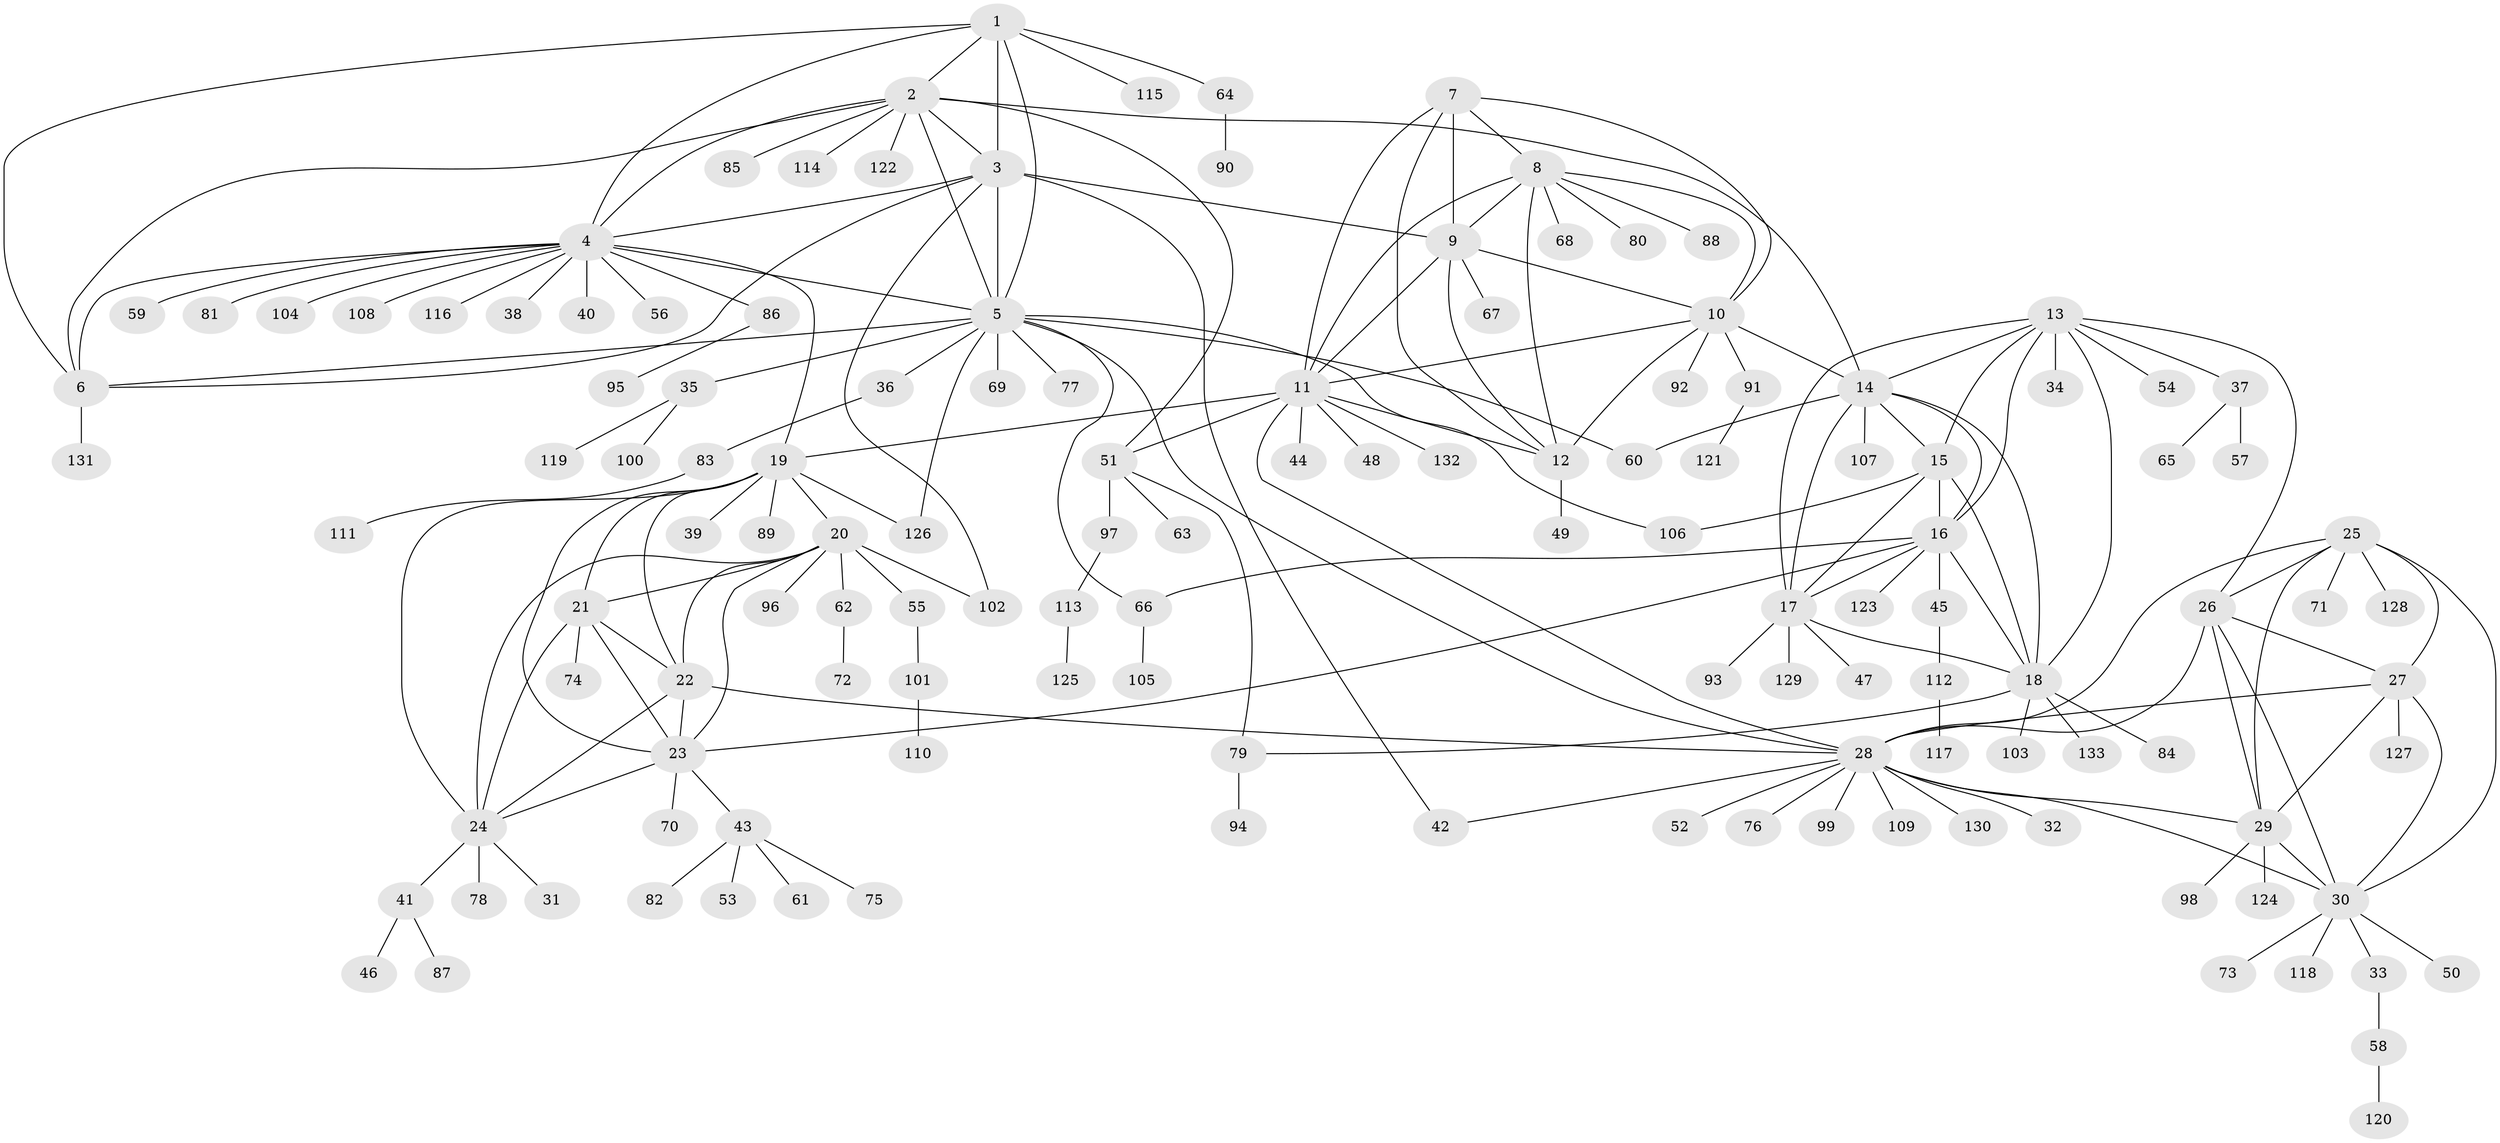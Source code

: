 // coarse degree distribution, {6: 0.030303030303030304, 10: 0.06060606060606061, 17: 0.015151515151515152, 4: 0.06060606060606061, 5: 0.030303030303030304, 8: 0.030303030303030304, 9: 0.015151515151515152, 7: 0.06060606060606061, 1: 0.6666666666666666, 2: 0.030303030303030304}
// Generated by graph-tools (version 1.1) at 2025/19/03/04/25 18:19:29]
// undirected, 133 vertices, 196 edges
graph export_dot {
graph [start="1"]
  node [color=gray90,style=filled];
  1;
  2;
  3;
  4;
  5;
  6;
  7;
  8;
  9;
  10;
  11;
  12;
  13;
  14;
  15;
  16;
  17;
  18;
  19;
  20;
  21;
  22;
  23;
  24;
  25;
  26;
  27;
  28;
  29;
  30;
  31;
  32;
  33;
  34;
  35;
  36;
  37;
  38;
  39;
  40;
  41;
  42;
  43;
  44;
  45;
  46;
  47;
  48;
  49;
  50;
  51;
  52;
  53;
  54;
  55;
  56;
  57;
  58;
  59;
  60;
  61;
  62;
  63;
  64;
  65;
  66;
  67;
  68;
  69;
  70;
  71;
  72;
  73;
  74;
  75;
  76;
  77;
  78;
  79;
  80;
  81;
  82;
  83;
  84;
  85;
  86;
  87;
  88;
  89;
  90;
  91;
  92;
  93;
  94;
  95;
  96;
  97;
  98;
  99;
  100;
  101;
  102;
  103;
  104;
  105;
  106;
  107;
  108;
  109;
  110;
  111;
  112;
  113;
  114;
  115;
  116;
  117;
  118;
  119;
  120;
  121;
  122;
  123;
  124;
  125;
  126;
  127;
  128;
  129;
  130;
  131;
  132;
  133;
  1 -- 2;
  1 -- 3;
  1 -- 4;
  1 -- 5;
  1 -- 6;
  1 -- 64;
  1 -- 115;
  2 -- 3;
  2 -- 4;
  2 -- 5;
  2 -- 6;
  2 -- 14;
  2 -- 51;
  2 -- 85;
  2 -- 114;
  2 -- 122;
  3 -- 4;
  3 -- 5;
  3 -- 6;
  3 -- 9;
  3 -- 42;
  3 -- 102;
  4 -- 5;
  4 -- 6;
  4 -- 19;
  4 -- 38;
  4 -- 40;
  4 -- 56;
  4 -- 59;
  4 -- 81;
  4 -- 86;
  4 -- 104;
  4 -- 108;
  4 -- 116;
  5 -- 6;
  5 -- 28;
  5 -- 35;
  5 -- 36;
  5 -- 60;
  5 -- 66;
  5 -- 69;
  5 -- 77;
  5 -- 106;
  5 -- 126;
  6 -- 131;
  7 -- 8;
  7 -- 9;
  7 -- 10;
  7 -- 11;
  7 -- 12;
  8 -- 9;
  8 -- 10;
  8 -- 11;
  8 -- 12;
  8 -- 68;
  8 -- 80;
  8 -- 88;
  9 -- 10;
  9 -- 11;
  9 -- 12;
  9 -- 67;
  10 -- 11;
  10 -- 12;
  10 -- 14;
  10 -- 91;
  10 -- 92;
  11 -- 12;
  11 -- 19;
  11 -- 28;
  11 -- 44;
  11 -- 48;
  11 -- 51;
  11 -- 132;
  12 -- 49;
  13 -- 14;
  13 -- 15;
  13 -- 16;
  13 -- 17;
  13 -- 18;
  13 -- 26;
  13 -- 34;
  13 -- 37;
  13 -- 54;
  14 -- 15;
  14 -- 16;
  14 -- 17;
  14 -- 18;
  14 -- 60;
  14 -- 107;
  15 -- 16;
  15 -- 17;
  15 -- 18;
  15 -- 106;
  16 -- 17;
  16 -- 18;
  16 -- 23;
  16 -- 45;
  16 -- 66;
  16 -- 123;
  17 -- 18;
  17 -- 47;
  17 -- 93;
  17 -- 129;
  18 -- 79;
  18 -- 84;
  18 -- 103;
  18 -- 133;
  19 -- 20;
  19 -- 21;
  19 -- 22;
  19 -- 23;
  19 -- 24;
  19 -- 39;
  19 -- 89;
  19 -- 126;
  20 -- 21;
  20 -- 22;
  20 -- 23;
  20 -- 24;
  20 -- 55;
  20 -- 62;
  20 -- 96;
  20 -- 102;
  21 -- 22;
  21 -- 23;
  21 -- 24;
  21 -- 74;
  22 -- 23;
  22 -- 24;
  22 -- 28;
  23 -- 24;
  23 -- 43;
  23 -- 70;
  24 -- 31;
  24 -- 41;
  24 -- 78;
  25 -- 26;
  25 -- 27;
  25 -- 28;
  25 -- 29;
  25 -- 30;
  25 -- 71;
  25 -- 128;
  26 -- 27;
  26 -- 28;
  26 -- 29;
  26 -- 30;
  27 -- 28;
  27 -- 29;
  27 -- 30;
  27 -- 127;
  28 -- 29;
  28 -- 30;
  28 -- 32;
  28 -- 42;
  28 -- 52;
  28 -- 76;
  28 -- 99;
  28 -- 109;
  28 -- 130;
  29 -- 30;
  29 -- 98;
  29 -- 124;
  30 -- 33;
  30 -- 50;
  30 -- 73;
  30 -- 118;
  33 -- 58;
  35 -- 100;
  35 -- 119;
  36 -- 83;
  37 -- 57;
  37 -- 65;
  41 -- 46;
  41 -- 87;
  43 -- 53;
  43 -- 61;
  43 -- 75;
  43 -- 82;
  45 -- 112;
  51 -- 63;
  51 -- 79;
  51 -- 97;
  55 -- 101;
  58 -- 120;
  62 -- 72;
  64 -- 90;
  66 -- 105;
  79 -- 94;
  83 -- 111;
  86 -- 95;
  91 -- 121;
  97 -- 113;
  101 -- 110;
  112 -- 117;
  113 -- 125;
}
